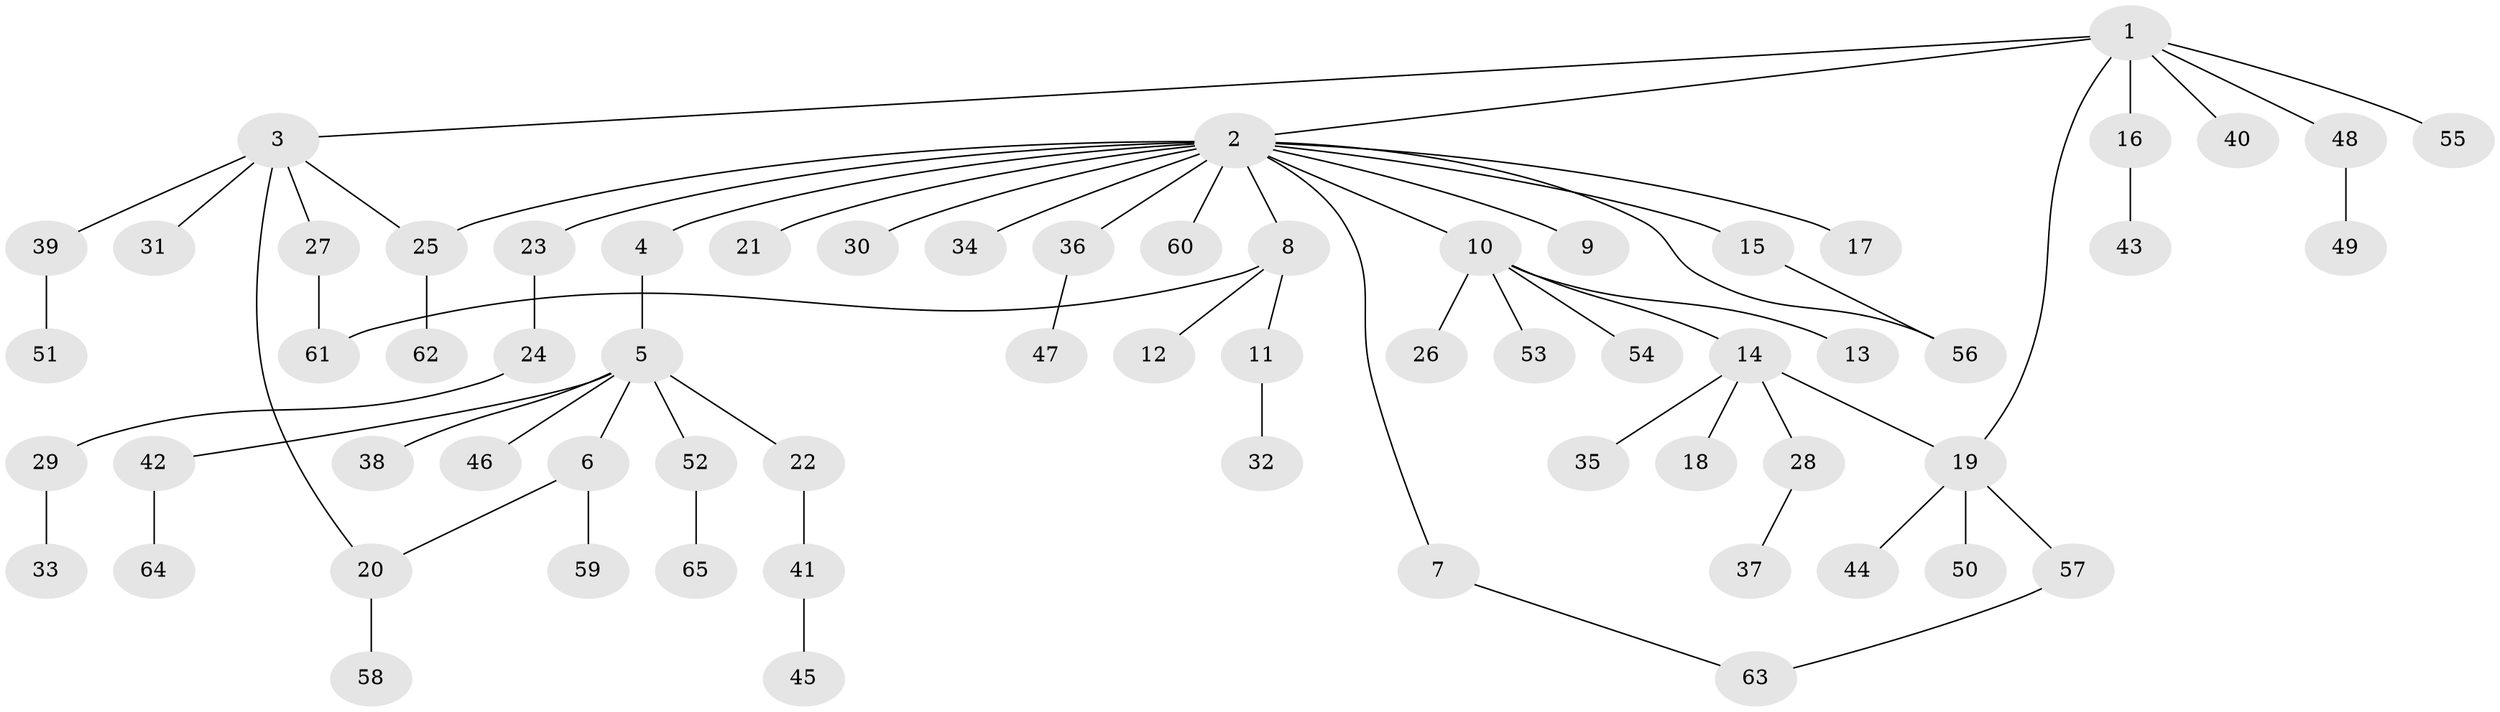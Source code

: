 // Generated by graph-tools (version 1.1) at 2025/25/03/09/25 03:25:59]
// undirected, 65 vertices, 70 edges
graph export_dot {
graph [start="1"]
  node [color=gray90,style=filled];
  1;
  2;
  3;
  4;
  5;
  6;
  7;
  8;
  9;
  10;
  11;
  12;
  13;
  14;
  15;
  16;
  17;
  18;
  19;
  20;
  21;
  22;
  23;
  24;
  25;
  26;
  27;
  28;
  29;
  30;
  31;
  32;
  33;
  34;
  35;
  36;
  37;
  38;
  39;
  40;
  41;
  42;
  43;
  44;
  45;
  46;
  47;
  48;
  49;
  50;
  51;
  52;
  53;
  54;
  55;
  56;
  57;
  58;
  59;
  60;
  61;
  62;
  63;
  64;
  65;
  1 -- 2;
  1 -- 3;
  1 -- 16;
  1 -- 19;
  1 -- 40;
  1 -- 48;
  1 -- 55;
  2 -- 4;
  2 -- 7;
  2 -- 8;
  2 -- 9;
  2 -- 10;
  2 -- 15;
  2 -- 17;
  2 -- 21;
  2 -- 23;
  2 -- 25;
  2 -- 30;
  2 -- 34;
  2 -- 36;
  2 -- 56;
  2 -- 60;
  3 -- 20;
  3 -- 25;
  3 -- 27;
  3 -- 31;
  3 -- 39;
  4 -- 5;
  5 -- 6;
  5 -- 22;
  5 -- 38;
  5 -- 42;
  5 -- 46;
  5 -- 52;
  6 -- 20;
  6 -- 59;
  7 -- 63;
  8 -- 11;
  8 -- 12;
  8 -- 61;
  10 -- 13;
  10 -- 14;
  10 -- 26;
  10 -- 53;
  10 -- 54;
  11 -- 32;
  14 -- 18;
  14 -- 19;
  14 -- 28;
  14 -- 35;
  15 -- 56;
  16 -- 43;
  19 -- 44;
  19 -- 50;
  19 -- 57;
  20 -- 58;
  22 -- 41;
  23 -- 24;
  24 -- 29;
  25 -- 62;
  27 -- 61;
  28 -- 37;
  29 -- 33;
  36 -- 47;
  39 -- 51;
  41 -- 45;
  42 -- 64;
  48 -- 49;
  52 -- 65;
  57 -- 63;
}
